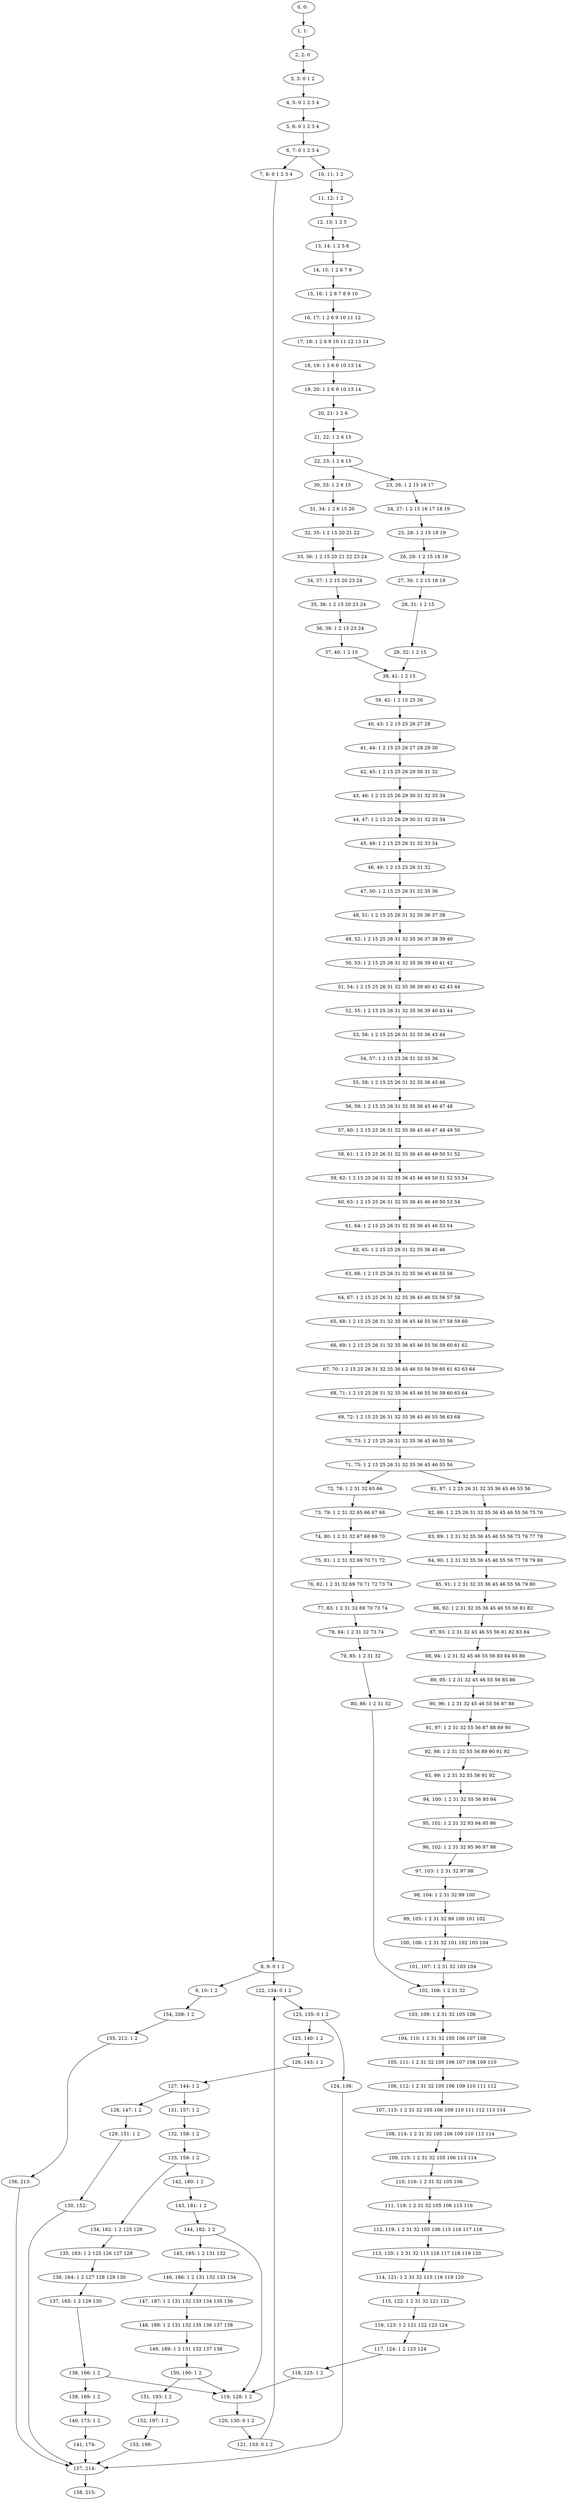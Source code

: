digraph G {
0[label="0, 0: "];
1[label="1, 1: "];
2[label="2, 2: 0 "];
3[label="3, 3: 0 1 2 "];
4[label="4, 5: 0 1 2 3 4 "];
5[label="5, 6: 0 1 2 3 4 "];
6[label="6, 7: 0 1 2 3 4 "];
7[label="7, 8: 0 1 2 3 4 "];
8[label="8, 9: 0 1 2 "];
9[label="9, 10: 1 2 "];
10[label="10, 11: 1 2 "];
11[label="11, 12: 1 2 "];
12[label="12, 13: 1 2 5 "];
13[label="13, 14: 1 2 5 6 "];
14[label="14, 15: 1 2 6 7 8 "];
15[label="15, 16: 1 2 6 7 8 9 10 "];
16[label="16, 17: 1 2 6 9 10 11 12 "];
17[label="17, 18: 1 2 6 9 10 11 12 13 14 "];
18[label="18, 19: 1 2 6 9 10 13 14 "];
19[label="19, 20: 1 2 6 9 10 13 14 "];
20[label="20, 21: 1 2 6 "];
21[label="21, 22: 1 2 6 15 "];
22[label="22, 23: 1 2 6 15 "];
23[label="23, 26: 1 2 15 16 17 "];
24[label="24, 27: 1 2 15 16 17 18 19 "];
25[label="25, 28: 1 2 15 18 19 "];
26[label="26, 29: 1 2 15 18 19 "];
27[label="27, 30: 1 2 15 18 19 "];
28[label="28, 31: 1 2 15 "];
29[label="29, 32: 1 2 15 "];
30[label="30, 33: 1 2 6 15 "];
31[label="31, 34: 1 2 6 15 20 "];
32[label="32, 35: 1 2 15 20 21 22 "];
33[label="33, 36: 1 2 15 20 21 22 23 24 "];
34[label="34, 37: 1 2 15 20 23 24 "];
35[label="35, 38: 1 2 15 20 23 24 "];
36[label="36, 39: 1 2 15 23 24 "];
37[label="37, 40: 1 2 15 "];
38[label="38, 41: 1 2 15 "];
39[label="39, 42: 1 2 15 25 26 "];
40[label="40, 43: 1 2 15 25 26 27 28 "];
41[label="41, 44: 1 2 15 25 26 27 28 29 30 "];
42[label="42, 45: 1 2 15 25 26 29 30 31 32 "];
43[label="43, 46: 1 2 15 25 26 29 30 31 32 33 34 "];
44[label="44, 47: 1 2 15 25 26 29 30 31 32 33 34 "];
45[label="45, 48: 1 2 15 25 26 31 32 33 34 "];
46[label="46, 49: 1 2 15 25 26 31 32 "];
47[label="47, 50: 1 2 15 25 26 31 32 35 36 "];
48[label="48, 51: 1 2 15 25 26 31 32 35 36 37 38 "];
49[label="49, 52: 1 2 15 25 26 31 32 35 36 37 38 39 40 "];
50[label="50, 53: 1 2 15 25 26 31 32 35 36 39 40 41 42 "];
51[label="51, 54: 1 2 15 25 26 31 32 35 36 39 40 41 42 43 44 "];
52[label="52, 55: 1 2 15 25 26 31 32 35 36 39 40 43 44 "];
53[label="53, 56: 1 2 15 25 26 31 32 35 36 43 44 "];
54[label="54, 57: 1 2 15 25 26 31 32 35 36 "];
55[label="55, 58: 1 2 15 25 26 31 32 35 36 45 46 "];
56[label="56, 59: 1 2 15 25 26 31 32 35 36 45 46 47 48 "];
57[label="57, 60: 1 2 15 25 26 31 32 35 36 45 46 47 48 49 50 "];
58[label="58, 61: 1 2 15 25 26 31 32 35 36 45 46 49 50 51 52 "];
59[label="59, 62: 1 2 15 25 26 31 32 35 36 45 46 49 50 51 52 53 54 "];
60[label="60, 63: 1 2 15 25 26 31 32 35 36 45 46 49 50 53 54 "];
61[label="61, 64: 1 2 15 25 26 31 32 35 36 45 46 53 54 "];
62[label="62, 65: 1 2 15 25 26 31 32 35 36 45 46 "];
63[label="63, 66: 1 2 15 25 26 31 32 35 36 45 46 55 56 "];
64[label="64, 67: 1 2 15 25 26 31 32 35 36 45 46 55 56 57 58 "];
65[label="65, 68: 1 2 15 25 26 31 32 35 36 45 46 55 56 57 58 59 60 "];
66[label="66, 69: 1 2 15 25 26 31 32 35 36 45 46 55 56 59 60 61 62 "];
67[label="67, 70: 1 2 15 25 26 31 32 35 36 45 46 55 56 59 60 61 62 63 64 "];
68[label="68, 71: 1 2 15 25 26 31 32 35 36 45 46 55 56 59 60 63 64 "];
69[label="69, 72: 1 2 15 25 26 31 32 35 36 45 46 55 56 63 64 "];
70[label="70, 73: 1 2 15 25 26 31 32 35 36 45 46 55 56 "];
71[label="71, 75: 1 2 15 25 26 31 32 35 36 45 46 55 56 "];
72[label="72, 78: 1 2 31 32 65 66 "];
73[label="73, 79: 1 2 31 32 65 66 67 68 "];
74[label="74, 80: 1 2 31 32 67 68 69 70 "];
75[label="75, 81: 1 2 31 32 69 70 71 72 "];
76[label="76, 82: 1 2 31 32 69 70 71 72 73 74 "];
77[label="77, 83: 1 2 31 32 69 70 73 74 "];
78[label="78, 84: 1 2 31 32 73 74 "];
79[label="79, 85: 1 2 31 32 "];
80[label="80, 86: 1 2 31 32 "];
81[label="81, 87: 1 2 25 26 31 32 35 36 45 46 55 56 "];
82[label="82, 88: 1 2 25 26 31 32 35 36 45 46 55 56 75 76 "];
83[label="83, 89: 1 2 31 32 35 36 45 46 55 56 75 76 77 78 "];
84[label="84, 90: 1 2 31 32 35 36 45 46 55 56 77 78 79 80 "];
85[label="85, 91: 1 2 31 32 35 36 45 46 55 56 79 80 "];
86[label="86, 92: 1 2 31 32 35 36 45 46 55 56 81 82 "];
87[label="87, 93: 1 2 31 32 45 46 55 56 81 82 83 84 "];
88[label="88, 94: 1 2 31 32 45 46 55 56 83 84 85 86 "];
89[label="89, 95: 1 2 31 32 45 46 55 56 85 86 "];
90[label="90, 96: 1 2 31 32 45 46 55 56 87 88 "];
91[label="91, 97: 1 2 31 32 55 56 87 88 89 90 "];
92[label="92, 98: 1 2 31 32 55 56 89 90 91 92 "];
93[label="93, 99: 1 2 31 32 55 56 91 92 "];
94[label="94, 100: 1 2 31 32 55 56 93 94 "];
95[label="95, 101: 1 2 31 32 93 94 95 96 "];
96[label="96, 102: 1 2 31 32 95 96 97 98 "];
97[label="97, 103: 1 2 31 32 97 98 "];
98[label="98, 104: 1 2 31 32 99 100 "];
99[label="99, 105: 1 2 31 32 99 100 101 102 "];
100[label="100, 106: 1 2 31 32 101 102 103 104 "];
101[label="101, 107: 1 2 31 32 103 104 "];
102[label="102, 108: 1 2 31 32 "];
103[label="103, 109: 1 2 31 32 105 106 "];
104[label="104, 110: 1 2 31 32 105 106 107 108 "];
105[label="105, 111: 1 2 31 32 105 106 107 108 109 110 "];
106[label="106, 112: 1 2 31 32 105 106 109 110 111 112 "];
107[label="107, 113: 1 2 31 32 105 106 109 110 111 112 113 114 "];
108[label="108, 114: 1 2 31 32 105 106 109 110 113 114 "];
109[label="109, 115: 1 2 31 32 105 106 113 114 "];
110[label="110, 116: 1 2 31 32 105 106 "];
111[label="111, 118: 1 2 31 32 105 106 115 116 "];
112[label="112, 119: 1 2 31 32 105 106 115 116 117 118 "];
113[label="113, 120: 1 2 31 32 115 116 117 118 119 120 "];
114[label="114, 121: 1 2 31 32 115 116 119 120 "];
115[label="115, 122: 1 2 31 32 121 122 "];
116[label="116, 123: 1 2 121 122 123 124 "];
117[label="117, 124: 1 2 123 124 "];
118[label="118, 125: 1 2 "];
119[label="119, 128: 1 2 "];
120[label="120, 130: 0 1 2 "];
121[label="121, 133: 0 1 2 "];
122[label="122, 134: 0 1 2 "];
123[label="123, 135: 0 1 2 "];
124[label="124, 138: "];
125[label="125, 140: 1 2 "];
126[label="126, 143: 1 2 "];
127[label="127, 144: 1 2 "];
128[label="128, 147: 1 2 "];
129[label="129, 151: 1 2 "];
130[label="130, 152: "];
131[label="131, 157: 1 2 "];
132[label="132, 158: 1 2 "];
133[label="133, 159: 1 2 "];
134[label="134, 162: 1 2 125 126 "];
135[label="135, 163: 1 2 125 126 127 128 "];
136[label="136, 164: 1 2 127 128 129 130 "];
137[label="137, 165: 1 2 129 130 "];
138[label="138, 166: 1 2 "];
139[label="139, 169: 1 2 "];
140[label="140, 173: 1 2 "];
141[label="141, 174: "];
142[label="142, 180: 1 2 "];
143[label="143, 181: 1 2 "];
144[label="144, 182: 1 2 "];
145[label="145, 185: 1 2 131 132 "];
146[label="146, 186: 1 2 131 132 133 134 "];
147[label="147, 187: 1 2 131 132 133 134 135 136 "];
148[label="148, 188: 1 2 131 132 135 136 137 138 "];
149[label="149, 189: 1 2 131 132 137 138 "];
150[label="150, 190: 1 2 "];
151[label="151, 193: 1 2 "];
152[label="152, 197: 1 2 "];
153[label="153, 198: "];
154[label="154, 208: 1 2 "];
155[label="155, 212: 1 2 "];
156[label="156, 213: "];
157[label="157, 214: "];
158[label="158, 215: "];
0->1 ;
1->2 ;
2->3 ;
3->4 ;
4->5 ;
5->6 ;
6->7 ;
6->10 ;
7->8 ;
8->9 ;
8->122 ;
9->154 ;
10->11 ;
11->12 ;
12->13 ;
13->14 ;
14->15 ;
15->16 ;
16->17 ;
17->18 ;
18->19 ;
19->20 ;
20->21 ;
21->22 ;
22->23 ;
22->30 ;
23->24 ;
24->25 ;
25->26 ;
26->27 ;
27->28 ;
28->29 ;
29->38 ;
30->31 ;
31->32 ;
32->33 ;
33->34 ;
34->35 ;
35->36 ;
36->37 ;
37->38 ;
38->39 ;
39->40 ;
40->41 ;
41->42 ;
42->43 ;
43->44 ;
44->45 ;
45->46 ;
46->47 ;
47->48 ;
48->49 ;
49->50 ;
50->51 ;
51->52 ;
52->53 ;
53->54 ;
54->55 ;
55->56 ;
56->57 ;
57->58 ;
58->59 ;
59->60 ;
60->61 ;
61->62 ;
62->63 ;
63->64 ;
64->65 ;
65->66 ;
66->67 ;
67->68 ;
68->69 ;
69->70 ;
70->71 ;
71->72 ;
71->81 ;
72->73 ;
73->74 ;
74->75 ;
75->76 ;
76->77 ;
77->78 ;
78->79 ;
79->80 ;
80->102 ;
81->82 ;
82->83 ;
83->84 ;
84->85 ;
85->86 ;
86->87 ;
87->88 ;
88->89 ;
89->90 ;
90->91 ;
91->92 ;
92->93 ;
93->94 ;
94->95 ;
95->96 ;
96->97 ;
97->98 ;
98->99 ;
99->100 ;
100->101 ;
101->102 ;
102->103 ;
103->104 ;
104->105 ;
105->106 ;
106->107 ;
107->108 ;
108->109 ;
109->110 ;
110->111 ;
111->112 ;
112->113 ;
113->114 ;
114->115 ;
115->116 ;
116->117 ;
117->118 ;
118->119 ;
119->120 ;
120->121 ;
121->122 ;
122->123 ;
123->124 ;
123->125 ;
124->157 ;
125->126 ;
126->127 ;
127->128 ;
127->131 ;
128->129 ;
129->130 ;
130->157 ;
131->132 ;
132->133 ;
133->134 ;
133->142 ;
134->135 ;
135->136 ;
136->137 ;
137->138 ;
138->139 ;
138->119 ;
139->140 ;
140->141 ;
141->157 ;
142->143 ;
143->144 ;
144->145 ;
144->119 ;
145->146 ;
146->147 ;
147->148 ;
148->149 ;
149->150 ;
150->151 ;
150->119 ;
151->152 ;
152->153 ;
153->157 ;
154->155 ;
155->156 ;
156->157 ;
157->158 ;
}
